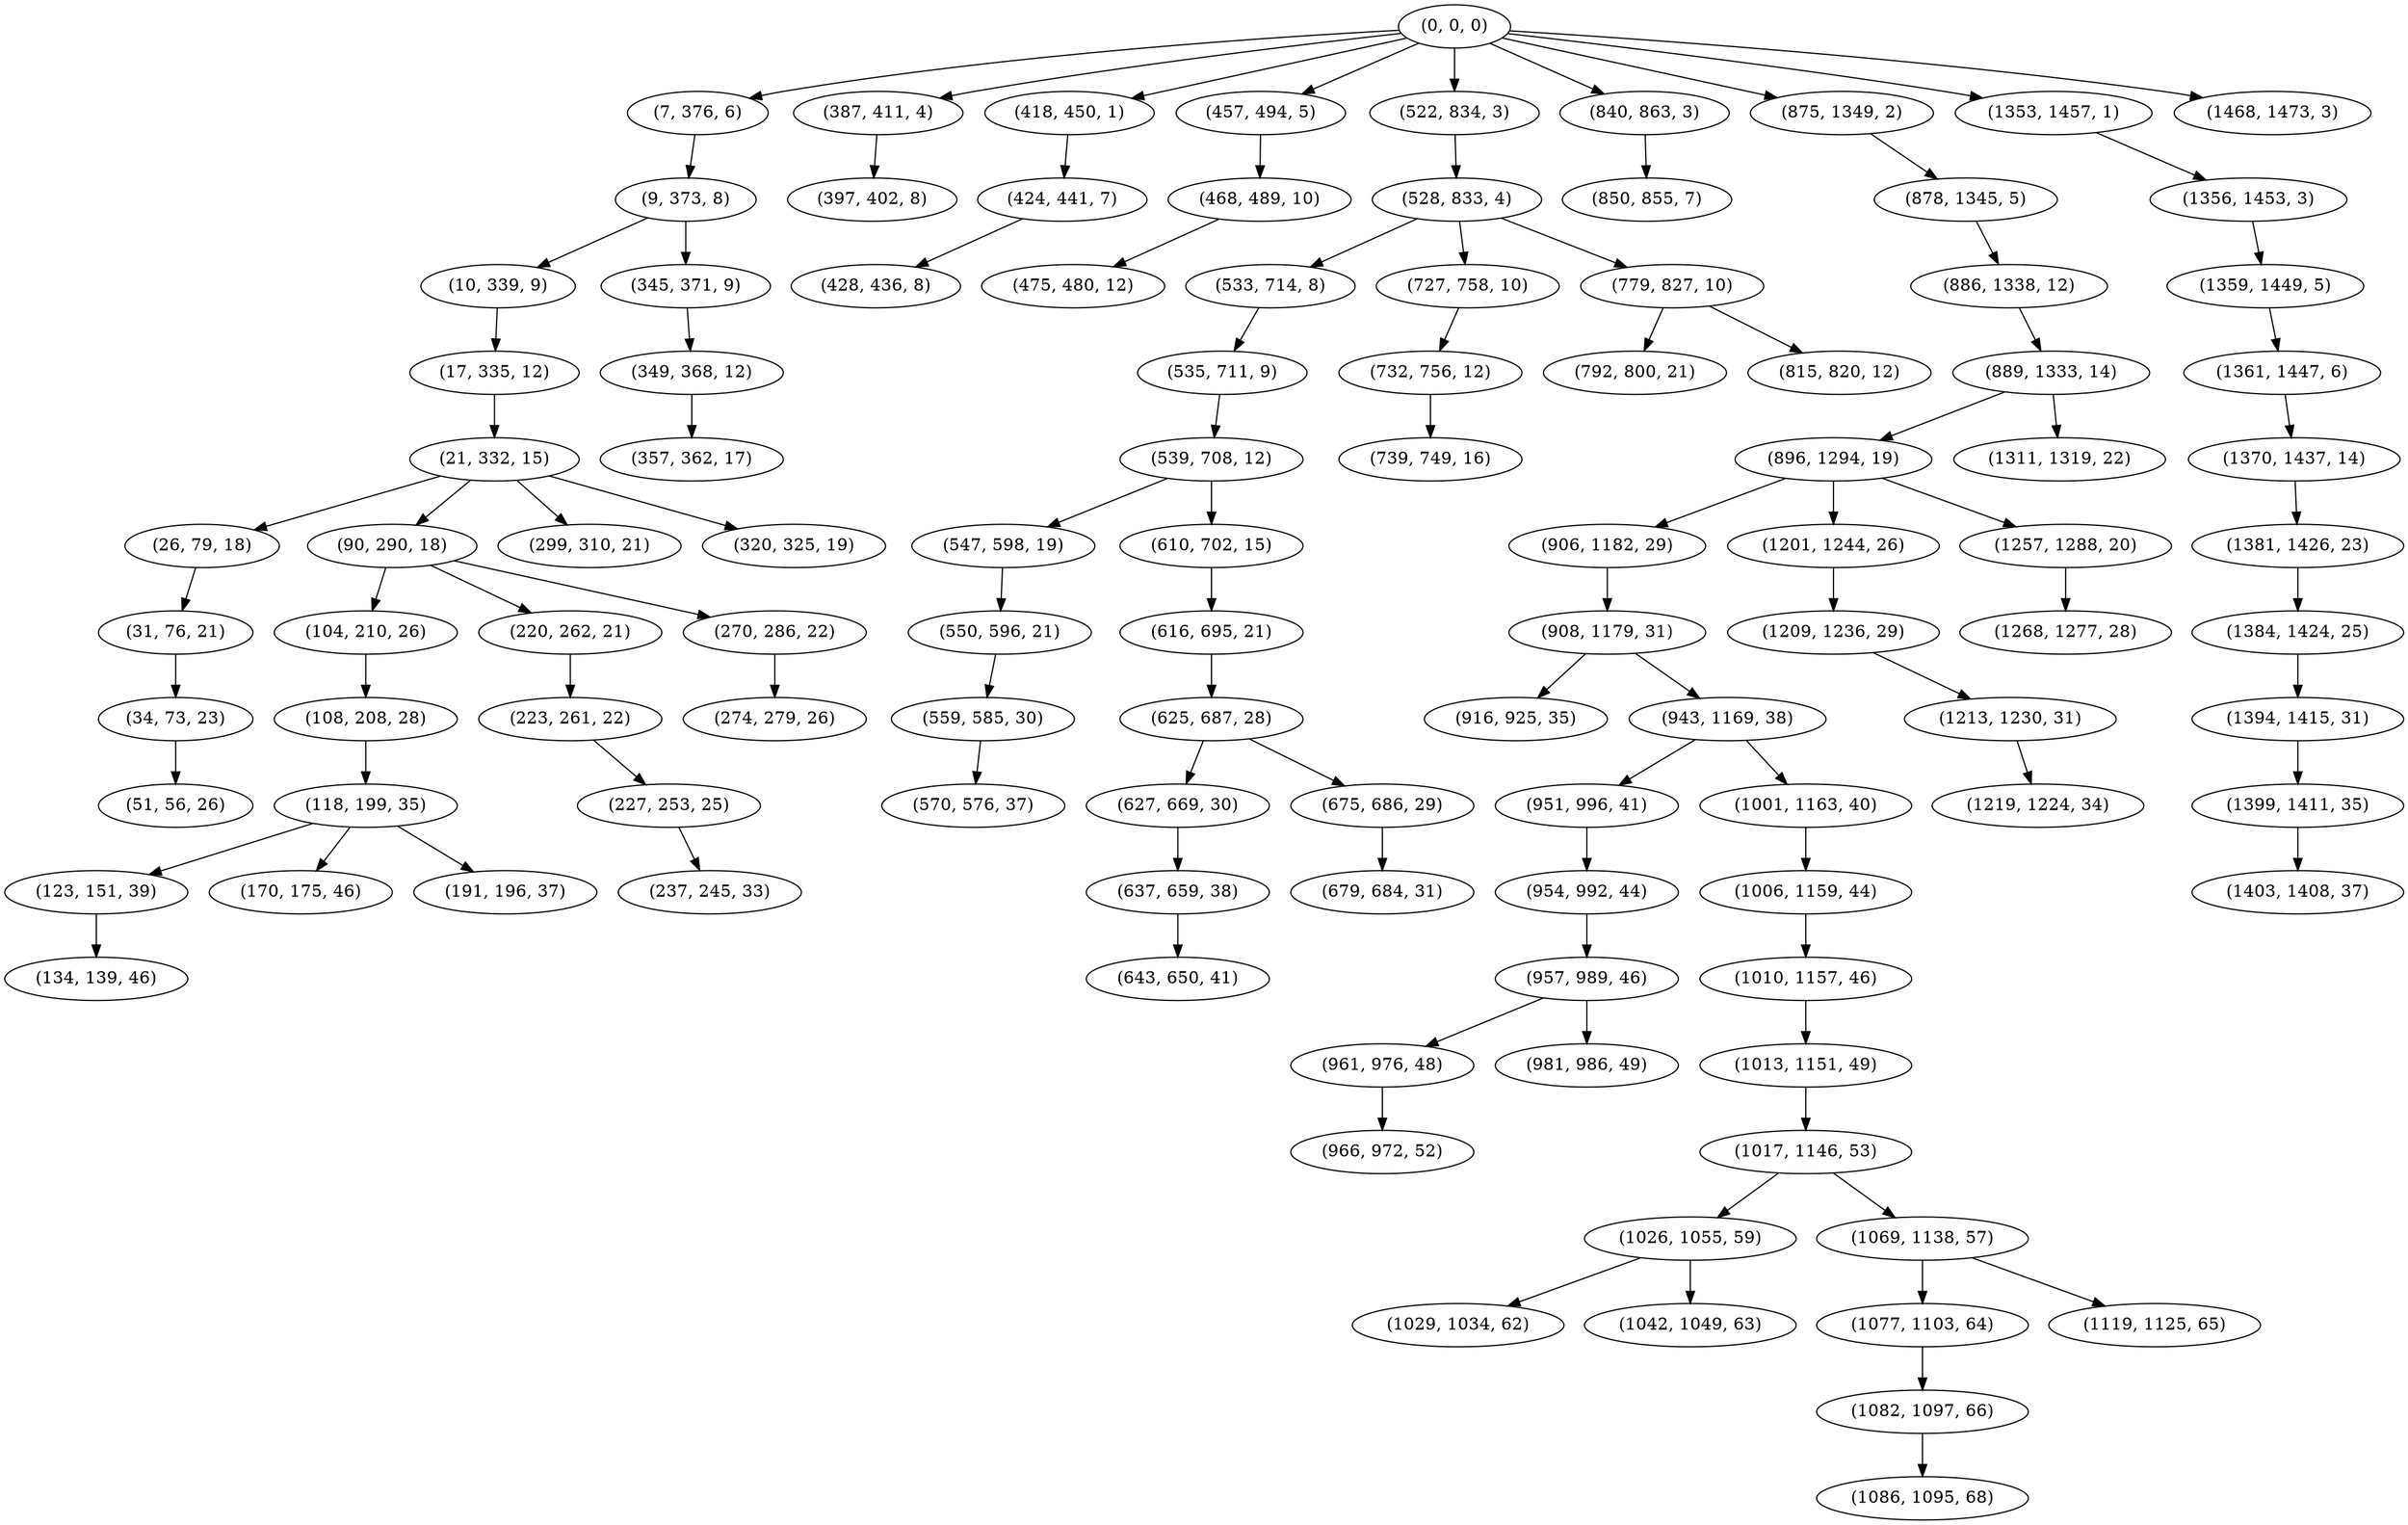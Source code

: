 digraph tree {
    "(0, 0, 0)";
    "(7, 376, 6)";
    "(9, 373, 8)";
    "(10, 339, 9)";
    "(17, 335, 12)";
    "(21, 332, 15)";
    "(26, 79, 18)";
    "(31, 76, 21)";
    "(34, 73, 23)";
    "(51, 56, 26)";
    "(90, 290, 18)";
    "(104, 210, 26)";
    "(108, 208, 28)";
    "(118, 199, 35)";
    "(123, 151, 39)";
    "(134, 139, 46)";
    "(170, 175, 46)";
    "(191, 196, 37)";
    "(220, 262, 21)";
    "(223, 261, 22)";
    "(227, 253, 25)";
    "(237, 245, 33)";
    "(270, 286, 22)";
    "(274, 279, 26)";
    "(299, 310, 21)";
    "(320, 325, 19)";
    "(345, 371, 9)";
    "(349, 368, 12)";
    "(357, 362, 17)";
    "(387, 411, 4)";
    "(397, 402, 8)";
    "(418, 450, 1)";
    "(424, 441, 7)";
    "(428, 436, 8)";
    "(457, 494, 5)";
    "(468, 489, 10)";
    "(475, 480, 12)";
    "(522, 834, 3)";
    "(528, 833, 4)";
    "(533, 714, 8)";
    "(535, 711, 9)";
    "(539, 708, 12)";
    "(547, 598, 19)";
    "(550, 596, 21)";
    "(559, 585, 30)";
    "(570, 576, 37)";
    "(610, 702, 15)";
    "(616, 695, 21)";
    "(625, 687, 28)";
    "(627, 669, 30)";
    "(637, 659, 38)";
    "(643, 650, 41)";
    "(675, 686, 29)";
    "(679, 684, 31)";
    "(727, 758, 10)";
    "(732, 756, 12)";
    "(739, 749, 16)";
    "(779, 827, 10)";
    "(792, 800, 21)";
    "(815, 820, 12)";
    "(840, 863, 3)";
    "(850, 855, 7)";
    "(875, 1349, 2)";
    "(878, 1345, 5)";
    "(886, 1338, 12)";
    "(889, 1333, 14)";
    "(896, 1294, 19)";
    "(906, 1182, 29)";
    "(908, 1179, 31)";
    "(916, 925, 35)";
    "(943, 1169, 38)";
    "(951, 996, 41)";
    "(954, 992, 44)";
    "(957, 989, 46)";
    "(961, 976, 48)";
    "(966, 972, 52)";
    "(981, 986, 49)";
    "(1001, 1163, 40)";
    "(1006, 1159, 44)";
    "(1010, 1157, 46)";
    "(1013, 1151, 49)";
    "(1017, 1146, 53)";
    "(1026, 1055, 59)";
    "(1029, 1034, 62)";
    "(1042, 1049, 63)";
    "(1069, 1138, 57)";
    "(1077, 1103, 64)";
    "(1082, 1097, 66)";
    "(1086, 1095, 68)";
    "(1119, 1125, 65)";
    "(1201, 1244, 26)";
    "(1209, 1236, 29)";
    "(1213, 1230, 31)";
    "(1219, 1224, 34)";
    "(1257, 1288, 20)";
    "(1268, 1277, 28)";
    "(1311, 1319, 22)";
    "(1353, 1457, 1)";
    "(1356, 1453, 3)";
    "(1359, 1449, 5)";
    "(1361, 1447, 6)";
    "(1370, 1437, 14)";
    "(1381, 1426, 23)";
    "(1384, 1424, 25)";
    "(1394, 1415, 31)";
    "(1399, 1411, 35)";
    "(1403, 1408, 37)";
    "(1468, 1473, 3)";
    "(0, 0, 0)" -> "(7, 376, 6)";
    "(0, 0, 0)" -> "(387, 411, 4)";
    "(0, 0, 0)" -> "(418, 450, 1)";
    "(0, 0, 0)" -> "(457, 494, 5)";
    "(0, 0, 0)" -> "(522, 834, 3)";
    "(0, 0, 0)" -> "(840, 863, 3)";
    "(0, 0, 0)" -> "(875, 1349, 2)";
    "(0, 0, 0)" -> "(1353, 1457, 1)";
    "(0, 0, 0)" -> "(1468, 1473, 3)";
    "(7, 376, 6)" -> "(9, 373, 8)";
    "(9, 373, 8)" -> "(10, 339, 9)";
    "(9, 373, 8)" -> "(345, 371, 9)";
    "(10, 339, 9)" -> "(17, 335, 12)";
    "(17, 335, 12)" -> "(21, 332, 15)";
    "(21, 332, 15)" -> "(26, 79, 18)";
    "(21, 332, 15)" -> "(90, 290, 18)";
    "(21, 332, 15)" -> "(299, 310, 21)";
    "(21, 332, 15)" -> "(320, 325, 19)";
    "(26, 79, 18)" -> "(31, 76, 21)";
    "(31, 76, 21)" -> "(34, 73, 23)";
    "(34, 73, 23)" -> "(51, 56, 26)";
    "(90, 290, 18)" -> "(104, 210, 26)";
    "(90, 290, 18)" -> "(220, 262, 21)";
    "(90, 290, 18)" -> "(270, 286, 22)";
    "(104, 210, 26)" -> "(108, 208, 28)";
    "(108, 208, 28)" -> "(118, 199, 35)";
    "(118, 199, 35)" -> "(123, 151, 39)";
    "(118, 199, 35)" -> "(170, 175, 46)";
    "(118, 199, 35)" -> "(191, 196, 37)";
    "(123, 151, 39)" -> "(134, 139, 46)";
    "(220, 262, 21)" -> "(223, 261, 22)";
    "(223, 261, 22)" -> "(227, 253, 25)";
    "(227, 253, 25)" -> "(237, 245, 33)";
    "(270, 286, 22)" -> "(274, 279, 26)";
    "(345, 371, 9)" -> "(349, 368, 12)";
    "(349, 368, 12)" -> "(357, 362, 17)";
    "(387, 411, 4)" -> "(397, 402, 8)";
    "(418, 450, 1)" -> "(424, 441, 7)";
    "(424, 441, 7)" -> "(428, 436, 8)";
    "(457, 494, 5)" -> "(468, 489, 10)";
    "(468, 489, 10)" -> "(475, 480, 12)";
    "(522, 834, 3)" -> "(528, 833, 4)";
    "(528, 833, 4)" -> "(533, 714, 8)";
    "(528, 833, 4)" -> "(727, 758, 10)";
    "(528, 833, 4)" -> "(779, 827, 10)";
    "(533, 714, 8)" -> "(535, 711, 9)";
    "(535, 711, 9)" -> "(539, 708, 12)";
    "(539, 708, 12)" -> "(547, 598, 19)";
    "(539, 708, 12)" -> "(610, 702, 15)";
    "(547, 598, 19)" -> "(550, 596, 21)";
    "(550, 596, 21)" -> "(559, 585, 30)";
    "(559, 585, 30)" -> "(570, 576, 37)";
    "(610, 702, 15)" -> "(616, 695, 21)";
    "(616, 695, 21)" -> "(625, 687, 28)";
    "(625, 687, 28)" -> "(627, 669, 30)";
    "(625, 687, 28)" -> "(675, 686, 29)";
    "(627, 669, 30)" -> "(637, 659, 38)";
    "(637, 659, 38)" -> "(643, 650, 41)";
    "(675, 686, 29)" -> "(679, 684, 31)";
    "(727, 758, 10)" -> "(732, 756, 12)";
    "(732, 756, 12)" -> "(739, 749, 16)";
    "(779, 827, 10)" -> "(792, 800, 21)";
    "(779, 827, 10)" -> "(815, 820, 12)";
    "(840, 863, 3)" -> "(850, 855, 7)";
    "(875, 1349, 2)" -> "(878, 1345, 5)";
    "(878, 1345, 5)" -> "(886, 1338, 12)";
    "(886, 1338, 12)" -> "(889, 1333, 14)";
    "(889, 1333, 14)" -> "(896, 1294, 19)";
    "(889, 1333, 14)" -> "(1311, 1319, 22)";
    "(896, 1294, 19)" -> "(906, 1182, 29)";
    "(896, 1294, 19)" -> "(1201, 1244, 26)";
    "(896, 1294, 19)" -> "(1257, 1288, 20)";
    "(906, 1182, 29)" -> "(908, 1179, 31)";
    "(908, 1179, 31)" -> "(916, 925, 35)";
    "(908, 1179, 31)" -> "(943, 1169, 38)";
    "(943, 1169, 38)" -> "(951, 996, 41)";
    "(943, 1169, 38)" -> "(1001, 1163, 40)";
    "(951, 996, 41)" -> "(954, 992, 44)";
    "(954, 992, 44)" -> "(957, 989, 46)";
    "(957, 989, 46)" -> "(961, 976, 48)";
    "(957, 989, 46)" -> "(981, 986, 49)";
    "(961, 976, 48)" -> "(966, 972, 52)";
    "(1001, 1163, 40)" -> "(1006, 1159, 44)";
    "(1006, 1159, 44)" -> "(1010, 1157, 46)";
    "(1010, 1157, 46)" -> "(1013, 1151, 49)";
    "(1013, 1151, 49)" -> "(1017, 1146, 53)";
    "(1017, 1146, 53)" -> "(1026, 1055, 59)";
    "(1017, 1146, 53)" -> "(1069, 1138, 57)";
    "(1026, 1055, 59)" -> "(1029, 1034, 62)";
    "(1026, 1055, 59)" -> "(1042, 1049, 63)";
    "(1069, 1138, 57)" -> "(1077, 1103, 64)";
    "(1069, 1138, 57)" -> "(1119, 1125, 65)";
    "(1077, 1103, 64)" -> "(1082, 1097, 66)";
    "(1082, 1097, 66)" -> "(1086, 1095, 68)";
    "(1201, 1244, 26)" -> "(1209, 1236, 29)";
    "(1209, 1236, 29)" -> "(1213, 1230, 31)";
    "(1213, 1230, 31)" -> "(1219, 1224, 34)";
    "(1257, 1288, 20)" -> "(1268, 1277, 28)";
    "(1353, 1457, 1)" -> "(1356, 1453, 3)";
    "(1356, 1453, 3)" -> "(1359, 1449, 5)";
    "(1359, 1449, 5)" -> "(1361, 1447, 6)";
    "(1361, 1447, 6)" -> "(1370, 1437, 14)";
    "(1370, 1437, 14)" -> "(1381, 1426, 23)";
    "(1381, 1426, 23)" -> "(1384, 1424, 25)";
    "(1384, 1424, 25)" -> "(1394, 1415, 31)";
    "(1394, 1415, 31)" -> "(1399, 1411, 35)";
    "(1399, 1411, 35)" -> "(1403, 1408, 37)";
}
